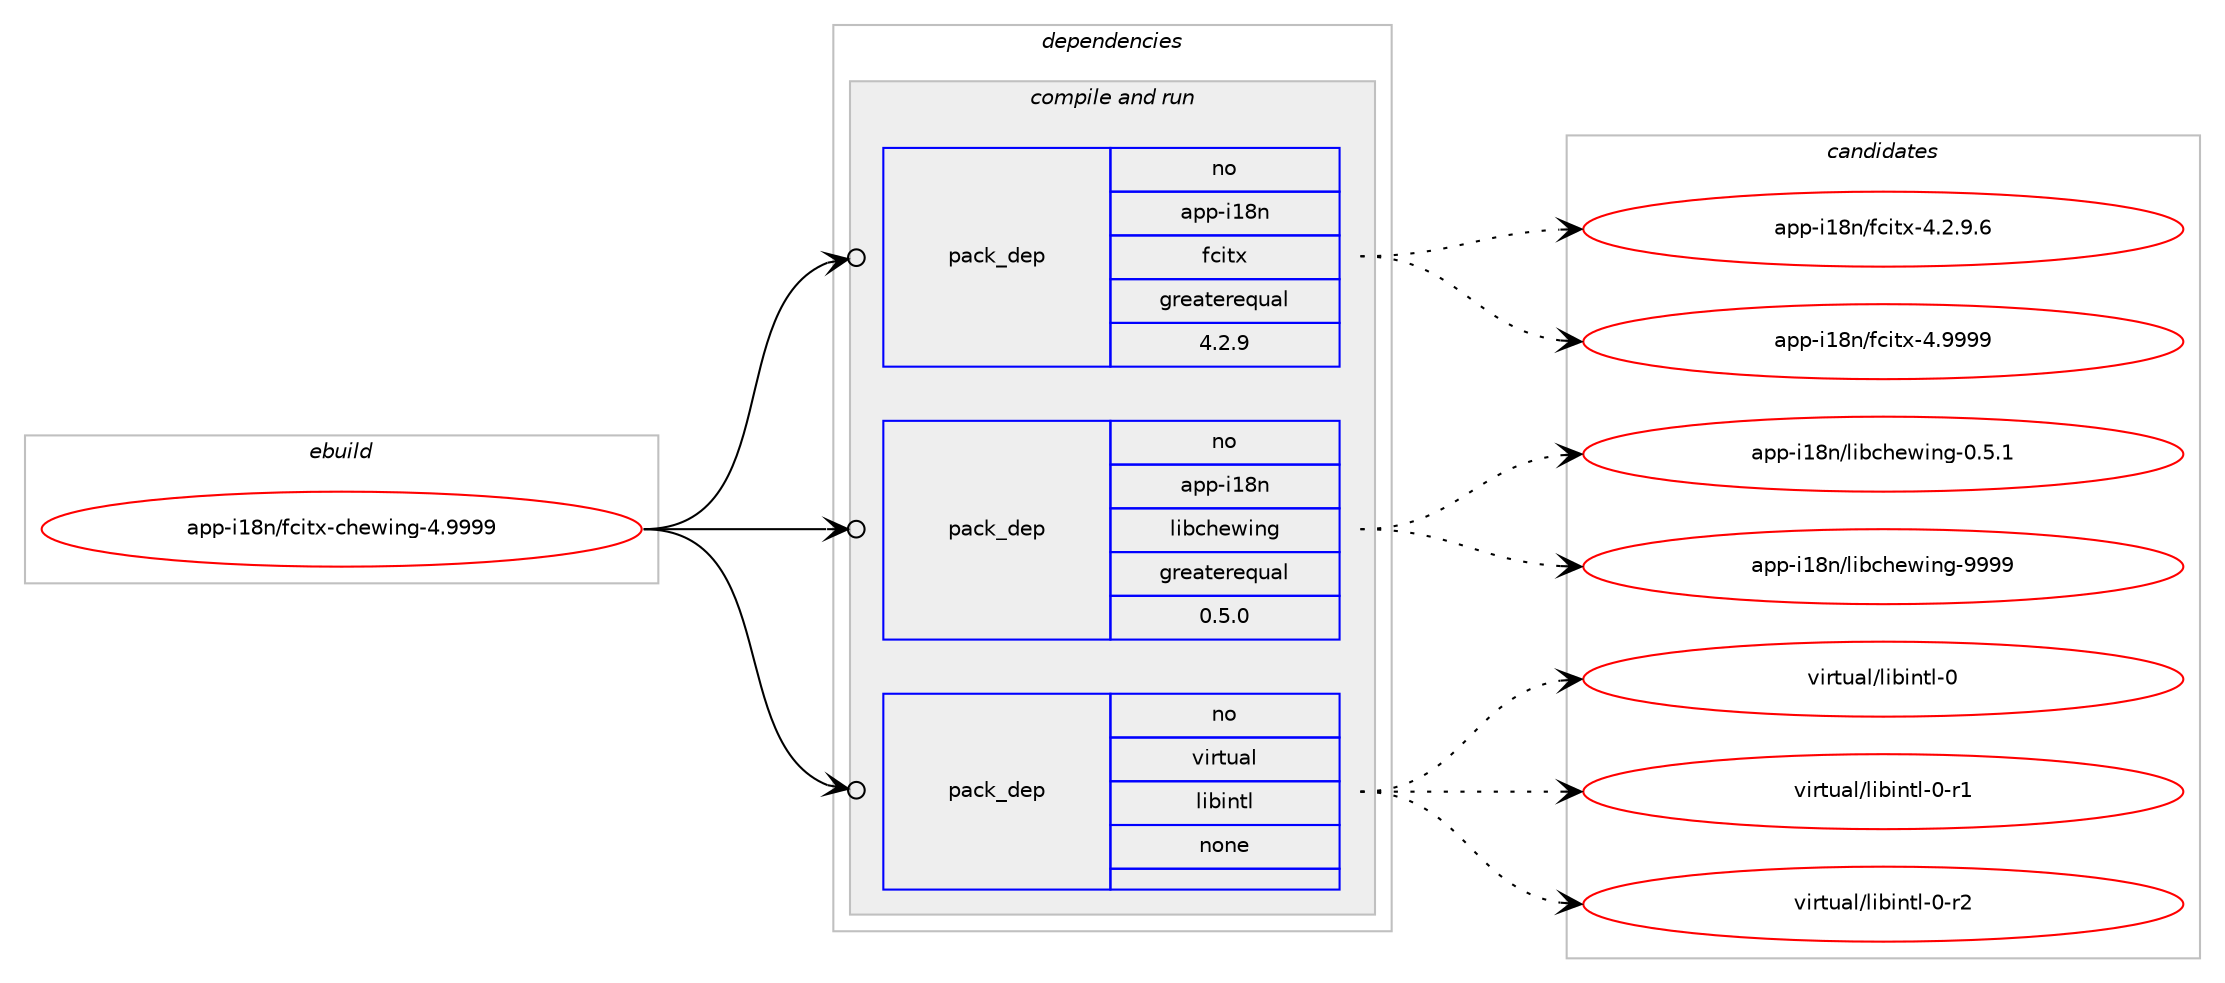 digraph prolog {

# *************
# Graph options
# *************

newrank=true;
concentrate=true;
compound=true;
graph [rankdir=LR,fontname=Helvetica,fontsize=10,ranksep=1.5];#, ranksep=2.5, nodesep=0.2];
edge  [arrowhead=vee];
node  [fontname=Helvetica,fontsize=10];

# **********
# The ebuild
# **********

subgraph cluster_leftcol {
color=gray;
rank=same;
label=<<i>ebuild</i>>;
id [label="app-i18n/fcitx-chewing-4.9999", color=red, width=4, href="../app-i18n/fcitx-chewing-4.9999.svg"];
}

# ****************
# The dependencies
# ****************

subgraph cluster_midcol {
color=gray;
label=<<i>dependencies</i>>;
subgraph cluster_compile {
fillcolor="#eeeeee";
style=filled;
label=<<i>compile</i>>;
}
subgraph cluster_compileandrun {
fillcolor="#eeeeee";
style=filled;
label=<<i>compile and run</i>>;
subgraph pack367191 {
dependency494292 [label=<<TABLE BORDER="0" CELLBORDER="1" CELLSPACING="0" CELLPADDING="4" WIDTH="220"><TR><TD ROWSPAN="6" CELLPADDING="30">pack_dep</TD></TR><TR><TD WIDTH="110">no</TD></TR><TR><TD>app-i18n</TD></TR><TR><TD>fcitx</TD></TR><TR><TD>greaterequal</TD></TR><TR><TD>4.2.9</TD></TR></TABLE>>, shape=none, color=blue];
}
id:e -> dependency494292:w [weight=20,style="solid",arrowhead="odotvee"];
subgraph pack367192 {
dependency494293 [label=<<TABLE BORDER="0" CELLBORDER="1" CELLSPACING="0" CELLPADDING="4" WIDTH="220"><TR><TD ROWSPAN="6" CELLPADDING="30">pack_dep</TD></TR><TR><TD WIDTH="110">no</TD></TR><TR><TD>app-i18n</TD></TR><TR><TD>libchewing</TD></TR><TR><TD>greaterequal</TD></TR><TR><TD>0.5.0</TD></TR></TABLE>>, shape=none, color=blue];
}
id:e -> dependency494293:w [weight=20,style="solid",arrowhead="odotvee"];
subgraph pack367193 {
dependency494294 [label=<<TABLE BORDER="0" CELLBORDER="1" CELLSPACING="0" CELLPADDING="4" WIDTH="220"><TR><TD ROWSPAN="6" CELLPADDING="30">pack_dep</TD></TR><TR><TD WIDTH="110">no</TD></TR><TR><TD>virtual</TD></TR><TR><TD>libintl</TD></TR><TR><TD>none</TD></TR><TR><TD></TD></TR></TABLE>>, shape=none, color=blue];
}
id:e -> dependency494294:w [weight=20,style="solid",arrowhead="odotvee"];
}
subgraph cluster_run {
fillcolor="#eeeeee";
style=filled;
label=<<i>run</i>>;
}
}

# **************
# The candidates
# **************

subgraph cluster_choices {
rank=same;
color=gray;
label=<<i>candidates</i>>;

subgraph choice367191 {
color=black;
nodesep=1;
choice9711211245105495611047102991051161204552465046574654 [label="app-i18n/fcitx-4.2.9.6", color=red, width=4,href="../app-i18n/fcitx-4.2.9.6.svg"];
choice97112112451054956110471029910511612045524657575757 [label="app-i18n/fcitx-4.9999", color=red, width=4,href="../app-i18n/fcitx-4.9999.svg"];
dependency494292:e -> choice9711211245105495611047102991051161204552465046574654:w [style=dotted,weight="100"];
dependency494292:e -> choice97112112451054956110471029910511612045524657575757:w [style=dotted,weight="100"];
}
subgraph choice367192 {
color=black;
nodesep=1;
choice97112112451054956110471081059899104101119105110103454846534649 [label="app-i18n/libchewing-0.5.1", color=red, width=4,href="../app-i18n/libchewing-0.5.1.svg"];
choice971121124510549561104710810598991041011191051101034557575757 [label="app-i18n/libchewing-9999", color=red, width=4,href="../app-i18n/libchewing-9999.svg"];
dependency494293:e -> choice97112112451054956110471081059899104101119105110103454846534649:w [style=dotted,weight="100"];
dependency494293:e -> choice971121124510549561104710810598991041011191051101034557575757:w [style=dotted,weight="100"];
}
subgraph choice367193 {
color=black;
nodesep=1;
choice1181051141161179710847108105981051101161084548 [label="virtual/libintl-0", color=red, width=4,href="../virtual/libintl-0.svg"];
choice11810511411611797108471081059810511011610845484511449 [label="virtual/libintl-0-r1", color=red, width=4,href="../virtual/libintl-0-r1.svg"];
choice11810511411611797108471081059810511011610845484511450 [label="virtual/libintl-0-r2", color=red, width=4,href="../virtual/libintl-0-r2.svg"];
dependency494294:e -> choice1181051141161179710847108105981051101161084548:w [style=dotted,weight="100"];
dependency494294:e -> choice11810511411611797108471081059810511011610845484511449:w [style=dotted,weight="100"];
dependency494294:e -> choice11810511411611797108471081059810511011610845484511450:w [style=dotted,weight="100"];
}
}

}
